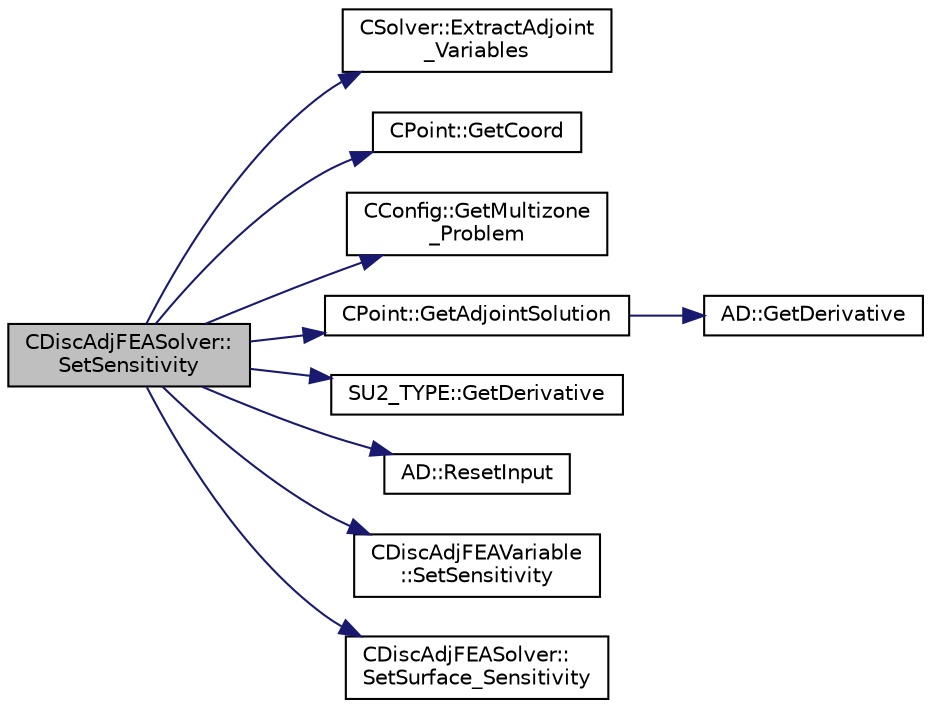 digraph "CDiscAdjFEASolver::SetSensitivity"
{
  edge [fontname="Helvetica",fontsize="10",labelfontname="Helvetica",labelfontsize="10"];
  node [fontname="Helvetica",fontsize="10",shape=record];
  rankdir="LR";
  Node323 [label="CDiscAdjFEASolver::\lSetSensitivity",height=0.2,width=0.4,color="black", fillcolor="grey75", style="filled", fontcolor="black"];
  Node323 -> Node324 [color="midnightblue",fontsize="10",style="solid",fontname="Helvetica"];
  Node324 [label="CSolver::ExtractAdjoint\l_Variables",height=0.2,width=0.4,color="black", fillcolor="white", style="filled",URL="$class_c_solver.html#a679c7c6937c728fb502fa1d725947379",tooltip="A virtual member. "];
  Node323 -> Node325 [color="midnightblue",fontsize="10",style="solid",fontname="Helvetica"];
  Node325 [label="CPoint::GetCoord",height=0.2,width=0.4,color="black", fillcolor="white", style="filled",URL="$class_c_point.html#a95fe081d22e96e190cb3edcbf0d6525f",tooltip="Get the coordinates dor the control volume. "];
  Node323 -> Node326 [color="midnightblue",fontsize="10",style="solid",fontname="Helvetica"];
  Node326 [label="CConfig::GetMultizone\l_Problem",height=0.2,width=0.4,color="black", fillcolor="white", style="filled",URL="$class_c_config.html#ad9233b666b21e43c18592925be61cc9b",tooltip="Get whether the simulation we are running is a multizone simulation. "];
  Node323 -> Node327 [color="midnightblue",fontsize="10",style="solid",fontname="Helvetica"];
  Node327 [label="CPoint::GetAdjointSolution",height=0.2,width=0.4,color="black", fillcolor="white", style="filled",URL="$class_c_point.html#a7bf00c82198ab9fc86d5d83e9454897d",tooltip="Get the adjoint values of the (geometric) coordinates. "];
  Node327 -> Node328 [color="midnightblue",fontsize="10",style="solid",fontname="Helvetica"];
  Node328 [label="AD::GetDerivative",height=0.2,width=0.4,color="black", fillcolor="white", style="filled",URL="$namespace_a_d.html#a305f38ce692ce2f4269c05a022fe2ff5",tooltip="Extracts the adjoint value at index. "];
  Node323 -> Node329 [color="midnightblue",fontsize="10",style="solid",fontname="Helvetica"];
  Node329 [label="SU2_TYPE::GetDerivative",height=0.2,width=0.4,color="black", fillcolor="white", style="filled",URL="$namespace_s_u2___t_y_p_e.html#aaf4331164217013b2f05dda28329fcb1",tooltip="Get the derivative value of the datatype (needs to be implemented for each new type). "];
  Node323 -> Node330 [color="midnightblue",fontsize="10",style="solid",fontname="Helvetica"];
  Node330 [label="AD::ResetInput",height=0.2,width=0.4,color="black", fillcolor="white", style="filled",URL="$namespace_a_d.html#a928aed2dfd714bc86ee7fa81571a98b4",tooltip="Reset the variable (set index to zero). "];
  Node323 -> Node331 [color="midnightblue",fontsize="10",style="solid",fontname="Helvetica"];
  Node331 [label="CDiscAdjFEAVariable\l::SetSensitivity",height=0.2,width=0.4,color="black", fillcolor="white", style="filled",URL="$class_c_disc_adj_f_e_a_variable.html#a72c24279df0b0a8857bda76ff73bcf79",tooltip="Set the sensitivity at the node. "];
  Node323 -> Node332 [color="midnightblue",fontsize="10",style="solid",fontname="Helvetica"];
  Node332 [label="CDiscAdjFEASolver::\lSetSurface_Sensitivity",height=0.2,width=0.4,color="black", fillcolor="white", style="filled",URL="$class_c_disc_adj_f_e_a_solver.html#a07780cbeb954cc2353df26d101a6666a",tooltip="Set the surface sensitivity. "];
}

